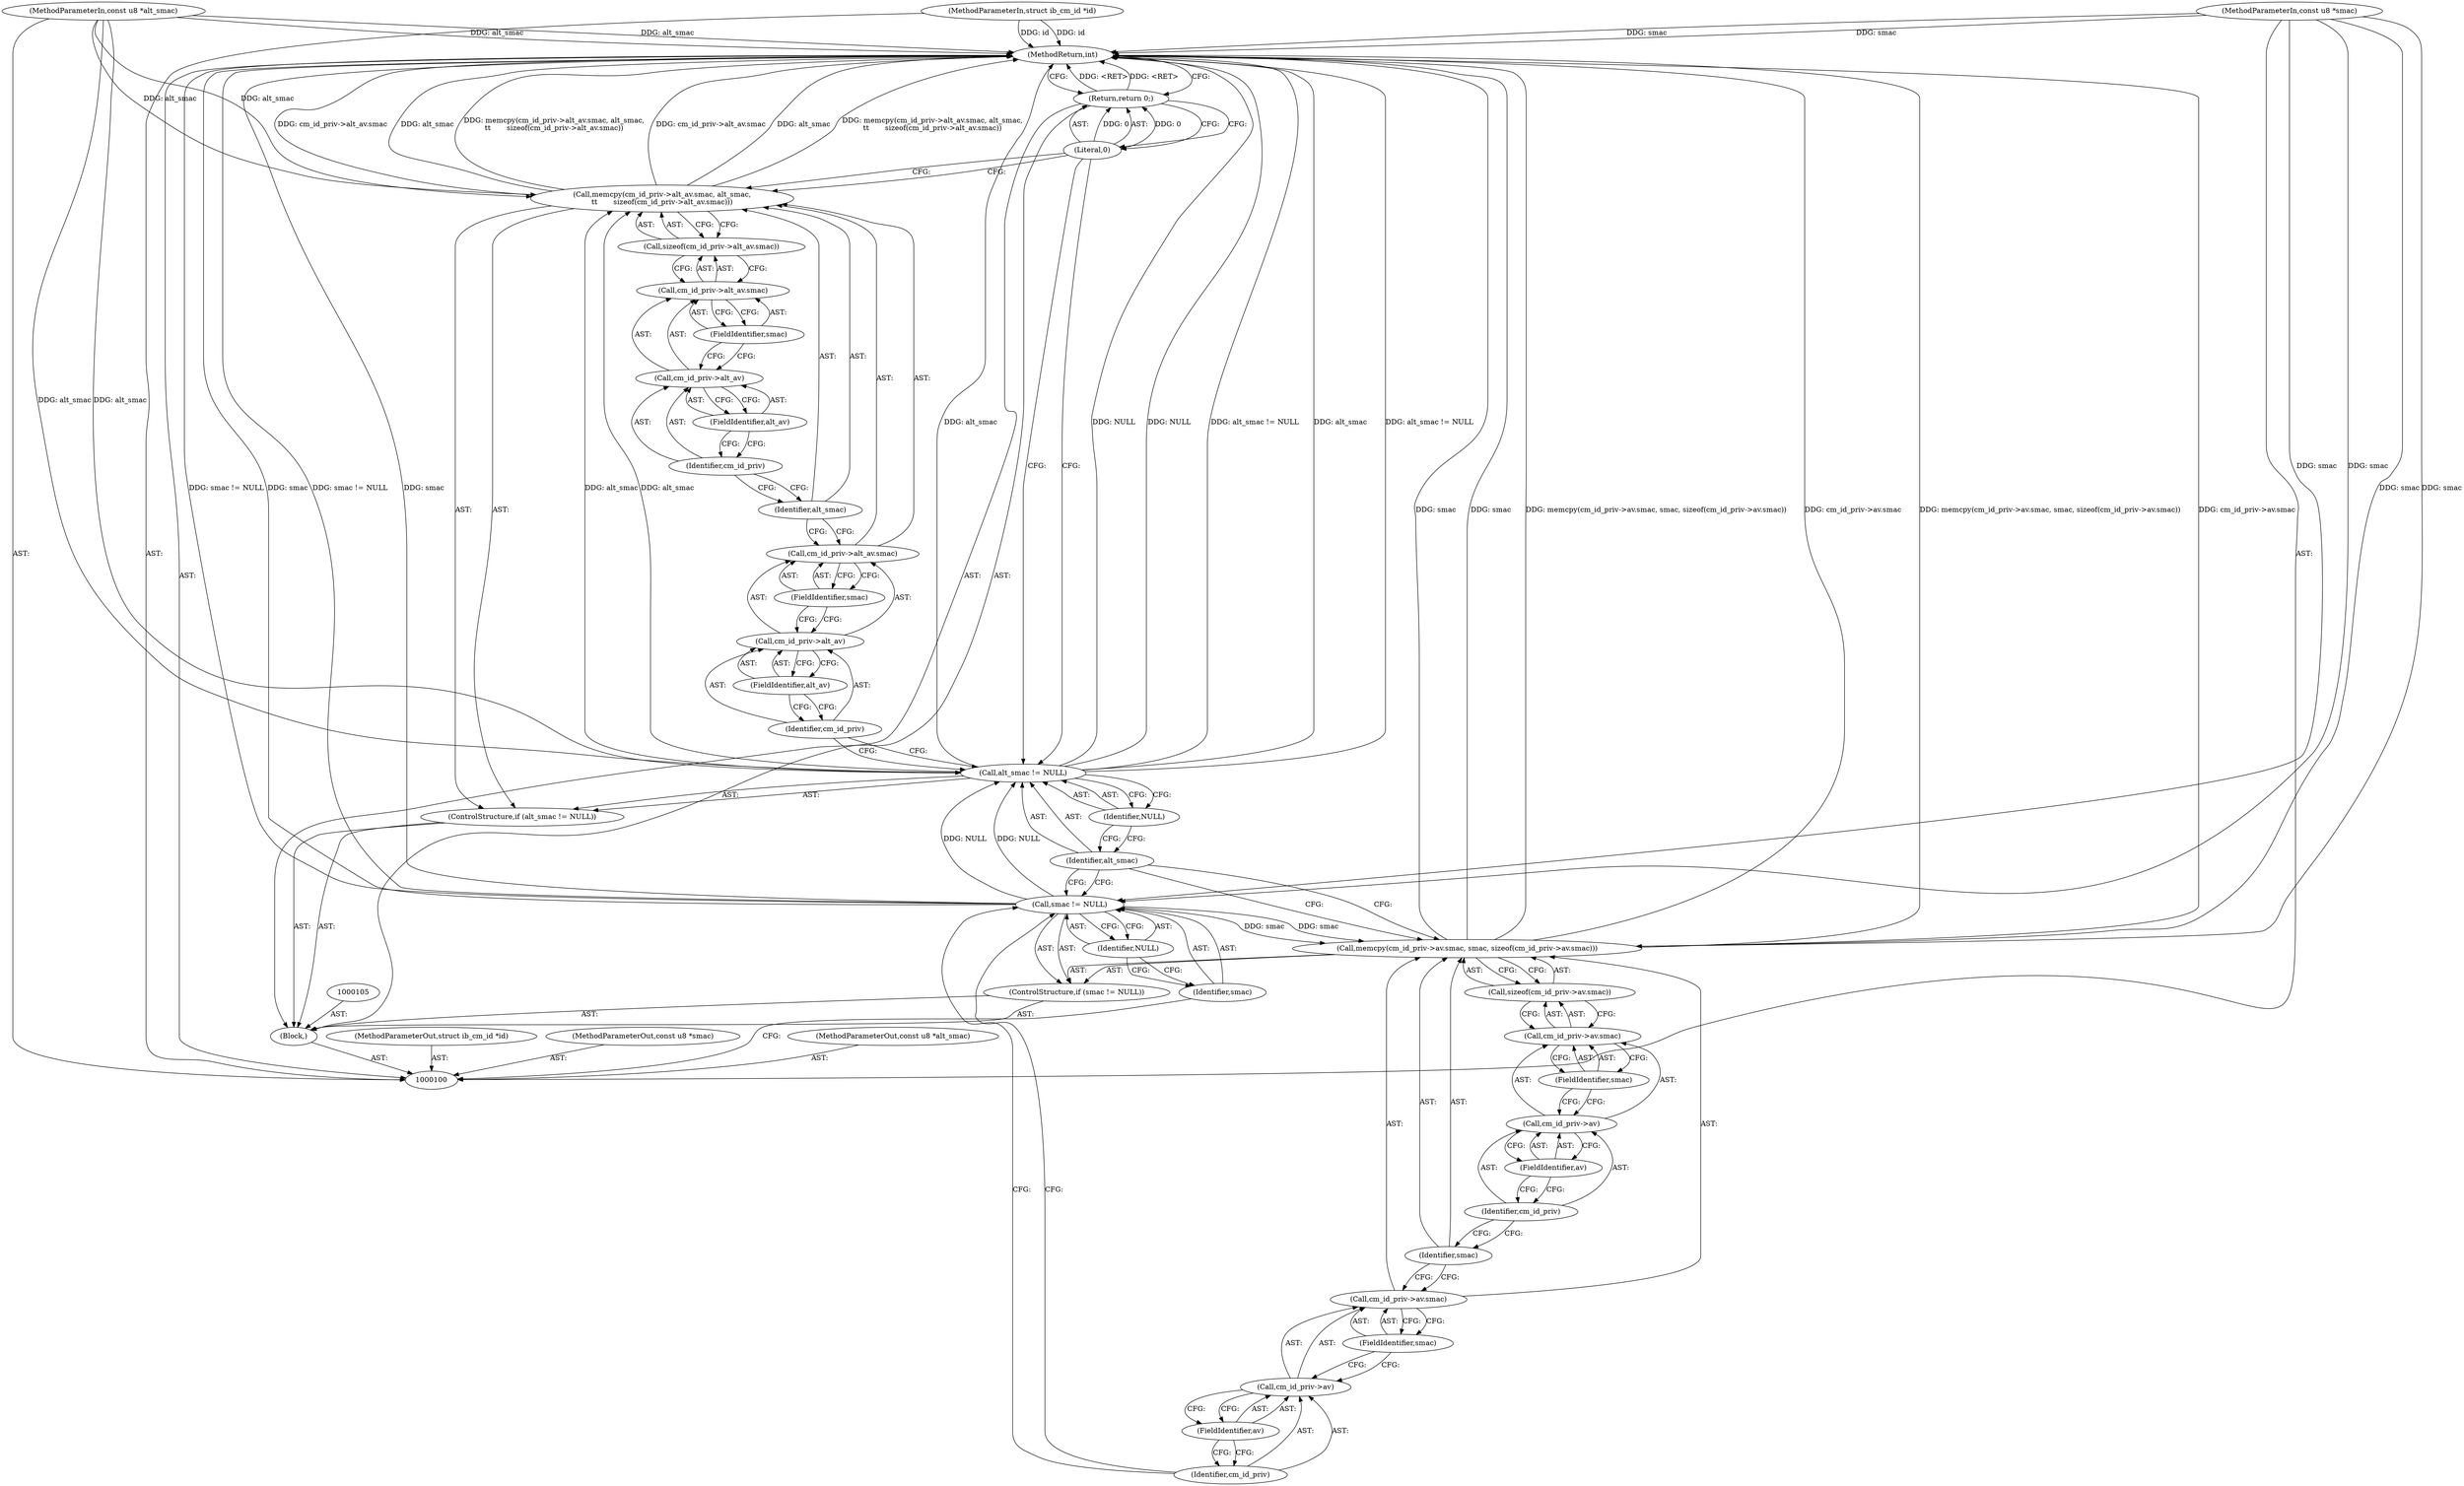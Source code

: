 digraph "1_linux_b2853fd6c2d0f383dbdf7427e263eb576a633867" {
"1000142" [label="(MethodReturn,int)"];
"1000101" [label="(MethodParameterIn,struct ib_cm_id *id)"];
"1000175" [label="(MethodParameterOut,struct ib_cm_id *id)"];
"1000102" [label="(MethodParameterIn,const u8 *smac)"];
"1000176" [label="(MethodParameterOut,const u8 *smac)"];
"1000103" [label="(MethodParameterIn,const u8 *alt_smac)"];
"1000177" [label="(MethodParameterOut,const u8 *alt_smac)"];
"1000140" [label="(Return,return 0;)"];
"1000141" [label="(Literal,0)"];
"1000104" [label="(Block,)"];
"1000106" [label="(ControlStructure,if (smac != NULL))"];
"1000109" [label="(Identifier,NULL)"];
"1000107" [label="(Call,smac != NULL)"];
"1000108" [label="(Identifier,smac)"];
"1000110" [label="(Call,memcpy(cm_id_priv->av.smac, smac, sizeof(cm_id_priv->av.smac)))"];
"1000114" [label="(FieldIdentifier,av)"];
"1000115" [label="(FieldIdentifier,smac)"];
"1000116" [label="(Identifier,smac)"];
"1000117" [label="(Call,sizeof(cm_id_priv->av.smac))"];
"1000118" [label="(Call,cm_id_priv->av.smac)"];
"1000119" [label="(Call,cm_id_priv->av)"];
"1000120" [label="(Identifier,cm_id_priv)"];
"1000121" [label="(FieldIdentifier,av)"];
"1000122" [label="(FieldIdentifier,smac)"];
"1000111" [label="(Call,cm_id_priv->av.smac)"];
"1000112" [label="(Call,cm_id_priv->av)"];
"1000113" [label="(Identifier,cm_id_priv)"];
"1000123" [label="(ControlStructure,if (alt_smac != NULL))"];
"1000126" [label="(Identifier,NULL)"];
"1000124" [label="(Call,alt_smac != NULL)"];
"1000125" [label="(Identifier,alt_smac)"];
"1000127" [label="(Call,memcpy(cm_id_priv->alt_av.smac, alt_smac,\n\t\t       sizeof(cm_id_priv->alt_av.smac)))"];
"1000131" [label="(FieldIdentifier,alt_av)"];
"1000132" [label="(FieldIdentifier,smac)"];
"1000133" [label="(Identifier,alt_smac)"];
"1000128" [label="(Call,cm_id_priv->alt_av.smac)"];
"1000129" [label="(Call,cm_id_priv->alt_av)"];
"1000130" [label="(Identifier,cm_id_priv)"];
"1000135" [label="(Call,cm_id_priv->alt_av.smac)"];
"1000136" [label="(Call,cm_id_priv->alt_av)"];
"1000137" [label="(Identifier,cm_id_priv)"];
"1000138" [label="(FieldIdentifier,alt_av)"];
"1000139" [label="(FieldIdentifier,smac)"];
"1000134" [label="(Call,sizeof(cm_id_priv->alt_av.smac))"];
"1000142" -> "1000100"  [label="AST: "];
"1000142" -> "1000140"  [label="CFG: "];
"1000124" -> "1000142"  [label="DDG: NULL"];
"1000124" -> "1000142"  [label="DDG: alt_smac"];
"1000124" -> "1000142"  [label="DDG: alt_smac != NULL"];
"1000107" -> "1000142"  [label="DDG: smac"];
"1000107" -> "1000142"  [label="DDG: smac != NULL"];
"1000127" -> "1000142"  [label="DDG: memcpy(cm_id_priv->alt_av.smac, alt_smac,\n\t\t       sizeof(cm_id_priv->alt_av.smac))"];
"1000127" -> "1000142"  [label="DDG: cm_id_priv->alt_av.smac"];
"1000127" -> "1000142"  [label="DDG: alt_smac"];
"1000103" -> "1000142"  [label="DDG: alt_smac"];
"1000102" -> "1000142"  [label="DDG: smac"];
"1000101" -> "1000142"  [label="DDG: id"];
"1000110" -> "1000142"  [label="DDG: memcpy(cm_id_priv->av.smac, smac, sizeof(cm_id_priv->av.smac))"];
"1000110" -> "1000142"  [label="DDG: cm_id_priv->av.smac"];
"1000110" -> "1000142"  [label="DDG: smac"];
"1000140" -> "1000142"  [label="DDG: <RET>"];
"1000101" -> "1000100"  [label="AST: "];
"1000101" -> "1000142"  [label="DDG: id"];
"1000175" -> "1000100"  [label="AST: "];
"1000102" -> "1000100"  [label="AST: "];
"1000102" -> "1000142"  [label="DDG: smac"];
"1000102" -> "1000107"  [label="DDG: smac"];
"1000102" -> "1000110"  [label="DDG: smac"];
"1000176" -> "1000100"  [label="AST: "];
"1000103" -> "1000100"  [label="AST: "];
"1000103" -> "1000142"  [label="DDG: alt_smac"];
"1000103" -> "1000124"  [label="DDG: alt_smac"];
"1000103" -> "1000127"  [label="DDG: alt_smac"];
"1000177" -> "1000100"  [label="AST: "];
"1000140" -> "1000104"  [label="AST: "];
"1000140" -> "1000141"  [label="CFG: "];
"1000141" -> "1000140"  [label="AST: "];
"1000142" -> "1000140"  [label="CFG: "];
"1000140" -> "1000142"  [label="DDG: <RET>"];
"1000141" -> "1000140"  [label="DDG: 0"];
"1000141" -> "1000140"  [label="AST: "];
"1000141" -> "1000127"  [label="CFG: "];
"1000141" -> "1000124"  [label="CFG: "];
"1000140" -> "1000141"  [label="CFG: "];
"1000141" -> "1000140"  [label="DDG: 0"];
"1000104" -> "1000100"  [label="AST: "];
"1000105" -> "1000104"  [label="AST: "];
"1000106" -> "1000104"  [label="AST: "];
"1000123" -> "1000104"  [label="AST: "];
"1000140" -> "1000104"  [label="AST: "];
"1000106" -> "1000104"  [label="AST: "];
"1000107" -> "1000106"  [label="AST: "];
"1000110" -> "1000106"  [label="AST: "];
"1000109" -> "1000107"  [label="AST: "];
"1000109" -> "1000108"  [label="CFG: "];
"1000107" -> "1000109"  [label="CFG: "];
"1000107" -> "1000106"  [label="AST: "];
"1000107" -> "1000109"  [label="CFG: "];
"1000108" -> "1000107"  [label="AST: "];
"1000109" -> "1000107"  [label="AST: "];
"1000113" -> "1000107"  [label="CFG: "];
"1000125" -> "1000107"  [label="CFG: "];
"1000107" -> "1000142"  [label="DDG: smac"];
"1000107" -> "1000142"  [label="DDG: smac != NULL"];
"1000102" -> "1000107"  [label="DDG: smac"];
"1000107" -> "1000110"  [label="DDG: smac"];
"1000107" -> "1000124"  [label="DDG: NULL"];
"1000108" -> "1000107"  [label="AST: "];
"1000108" -> "1000100"  [label="CFG: "];
"1000109" -> "1000108"  [label="CFG: "];
"1000110" -> "1000106"  [label="AST: "];
"1000110" -> "1000117"  [label="CFG: "];
"1000111" -> "1000110"  [label="AST: "];
"1000116" -> "1000110"  [label="AST: "];
"1000117" -> "1000110"  [label="AST: "];
"1000125" -> "1000110"  [label="CFG: "];
"1000110" -> "1000142"  [label="DDG: memcpy(cm_id_priv->av.smac, smac, sizeof(cm_id_priv->av.smac))"];
"1000110" -> "1000142"  [label="DDG: cm_id_priv->av.smac"];
"1000110" -> "1000142"  [label="DDG: smac"];
"1000107" -> "1000110"  [label="DDG: smac"];
"1000102" -> "1000110"  [label="DDG: smac"];
"1000114" -> "1000112"  [label="AST: "];
"1000114" -> "1000113"  [label="CFG: "];
"1000112" -> "1000114"  [label="CFG: "];
"1000115" -> "1000111"  [label="AST: "];
"1000115" -> "1000112"  [label="CFG: "];
"1000111" -> "1000115"  [label="CFG: "];
"1000116" -> "1000110"  [label="AST: "];
"1000116" -> "1000111"  [label="CFG: "];
"1000120" -> "1000116"  [label="CFG: "];
"1000117" -> "1000110"  [label="AST: "];
"1000117" -> "1000118"  [label="CFG: "];
"1000118" -> "1000117"  [label="AST: "];
"1000110" -> "1000117"  [label="CFG: "];
"1000118" -> "1000117"  [label="AST: "];
"1000118" -> "1000122"  [label="CFG: "];
"1000119" -> "1000118"  [label="AST: "];
"1000122" -> "1000118"  [label="AST: "];
"1000117" -> "1000118"  [label="CFG: "];
"1000119" -> "1000118"  [label="AST: "];
"1000119" -> "1000121"  [label="CFG: "];
"1000120" -> "1000119"  [label="AST: "];
"1000121" -> "1000119"  [label="AST: "];
"1000122" -> "1000119"  [label="CFG: "];
"1000120" -> "1000119"  [label="AST: "];
"1000120" -> "1000116"  [label="CFG: "];
"1000121" -> "1000120"  [label="CFG: "];
"1000121" -> "1000119"  [label="AST: "];
"1000121" -> "1000120"  [label="CFG: "];
"1000119" -> "1000121"  [label="CFG: "];
"1000122" -> "1000118"  [label="AST: "];
"1000122" -> "1000119"  [label="CFG: "];
"1000118" -> "1000122"  [label="CFG: "];
"1000111" -> "1000110"  [label="AST: "];
"1000111" -> "1000115"  [label="CFG: "];
"1000112" -> "1000111"  [label="AST: "];
"1000115" -> "1000111"  [label="AST: "];
"1000116" -> "1000111"  [label="CFG: "];
"1000112" -> "1000111"  [label="AST: "];
"1000112" -> "1000114"  [label="CFG: "];
"1000113" -> "1000112"  [label="AST: "];
"1000114" -> "1000112"  [label="AST: "];
"1000115" -> "1000112"  [label="CFG: "];
"1000113" -> "1000112"  [label="AST: "];
"1000113" -> "1000107"  [label="CFG: "];
"1000114" -> "1000113"  [label="CFG: "];
"1000123" -> "1000104"  [label="AST: "];
"1000124" -> "1000123"  [label="AST: "];
"1000127" -> "1000123"  [label="AST: "];
"1000126" -> "1000124"  [label="AST: "];
"1000126" -> "1000125"  [label="CFG: "];
"1000124" -> "1000126"  [label="CFG: "];
"1000124" -> "1000123"  [label="AST: "];
"1000124" -> "1000126"  [label="CFG: "];
"1000125" -> "1000124"  [label="AST: "];
"1000126" -> "1000124"  [label="AST: "];
"1000130" -> "1000124"  [label="CFG: "];
"1000141" -> "1000124"  [label="CFG: "];
"1000124" -> "1000142"  [label="DDG: NULL"];
"1000124" -> "1000142"  [label="DDG: alt_smac"];
"1000124" -> "1000142"  [label="DDG: alt_smac != NULL"];
"1000103" -> "1000124"  [label="DDG: alt_smac"];
"1000107" -> "1000124"  [label="DDG: NULL"];
"1000124" -> "1000127"  [label="DDG: alt_smac"];
"1000125" -> "1000124"  [label="AST: "];
"1000125" -> "1000110"  [label="CFG: "];
"1000125" -> "1000107"  [label="CFG: "];
"1000126" -> "1000125"  [label="CFG: "];
"1000127" -> "1000123"  [label="AST: "];
"1000127" -> "1000134"  [label="CFG: "];
"1000128" -> "1000127"  [label="AST: "];
"1000133" -> "1000127"  [label="AST: "];
"1000134" -> "1000127"  [label="AST: "];
"1000141" -> "1000127"  [label="CFG: "];
"1000127" -> "1000142"  [label="DDG: memcpy(cm_id_priv->alt_av.smac, alt_smac,\n\t\t       sizeof(cm_id_priv->alt_av.smac))"];
"1000127" -> "1000142"  [label="DDG: cm_id_priv->alt_av.smac"];
"1000127" -> "1000142"  [label="DDG: alt_smac"];
"1000124" -> "1000127"  [label="DDG: alt_smac"];
"1000103" -> "1000127"  [label="DDG: alt_smac"];
"1000131" -> "1000129"  [label="AST: "];
"1000131" -> "1000130"  [label="CFG: "];
"1000129" -> "1000131"  [label="CFG: "];
"1000132" -> "1000128"  [label="AST: "];
"1000132" -> "1000129"  [label="CFG: "];
"1000128" -> "1000132"  [label="CFG: "];
"1000133" -> "1000127"  [label="AST: "];
"1000133" -> "1000128"  [label="CFG: "];
"1000137" -> "1000133"  [label="CFG: "];
"1000128" -> "1000127"  [label="AST: "];
"1000128" -> "1000132"  [label="CFG: "];
"1000129" -> "1000128"  [label="AST: "];
"1000132" -> "1000128"  [label="AST: "];
"1000133" -> "1000128"  [label="CFG: "];
"1000129" -> "1000128"  [label="AST: "];
"1000129" -> "1000131"  [label="CFG: "];
"1000130" -> "1000129"  [label="AST: "];
"1000131" -> "1000129"  [label="AST: "];
"1000132" -> "1000129"  [label="CFG: "];
"1000130" -> "1000129"  [label="AST: "];
"1000130" -> "1000124"  [label="CFG: "];
"1000131" -> "1000130"  [label="CFG: "];
"1000135" -> "1000134"  [label="AST: "];
"1000135" -> "1000139"  [label="CFG: "];
"1000136" -> "1000135"  [label="AST: "];
"1000139" -> "1000135"  [label="AST: "];
"1000134" -> "1000135"  [label="CFG: "];
"1000136" -> "1000135"  [label="AST: "];
"1000136" -> "1000138"  [label="CFG: "];
"1000137" -> "1000136"  [label="AST: "];
"1000138" -> "1000136"  [label="AST: "];
"1000139" -> "1000136"  [label="CFG: "];
"1000137" -> "1000136"  [label="AST: "];
"1000137" -> "1000133"  [label="CFG: "];
"1000138" -> "1000137"  [label="CFG: "];
"1000138" -> "1000136"  [label="AST: "];
"1000138" -> "1000137"  [label="CFG: "];
"1000136" -> "1000138"  [label="CFG: "];
"1000139" -> "1000135"  [label="AST: "];
"1000139" -> "1000136"  [label="CFG: "];
"1000135" -> "1000139"  [label="CFG: "];
"1000134" -> "1000127"  [label="AST: "];
"1000134" -> "1000135"  [label="CFG: "];
"1000135" -> "1000134"  [label="AST: "];
"1000127" -> "1000134"  [label="CFG: "];
}
